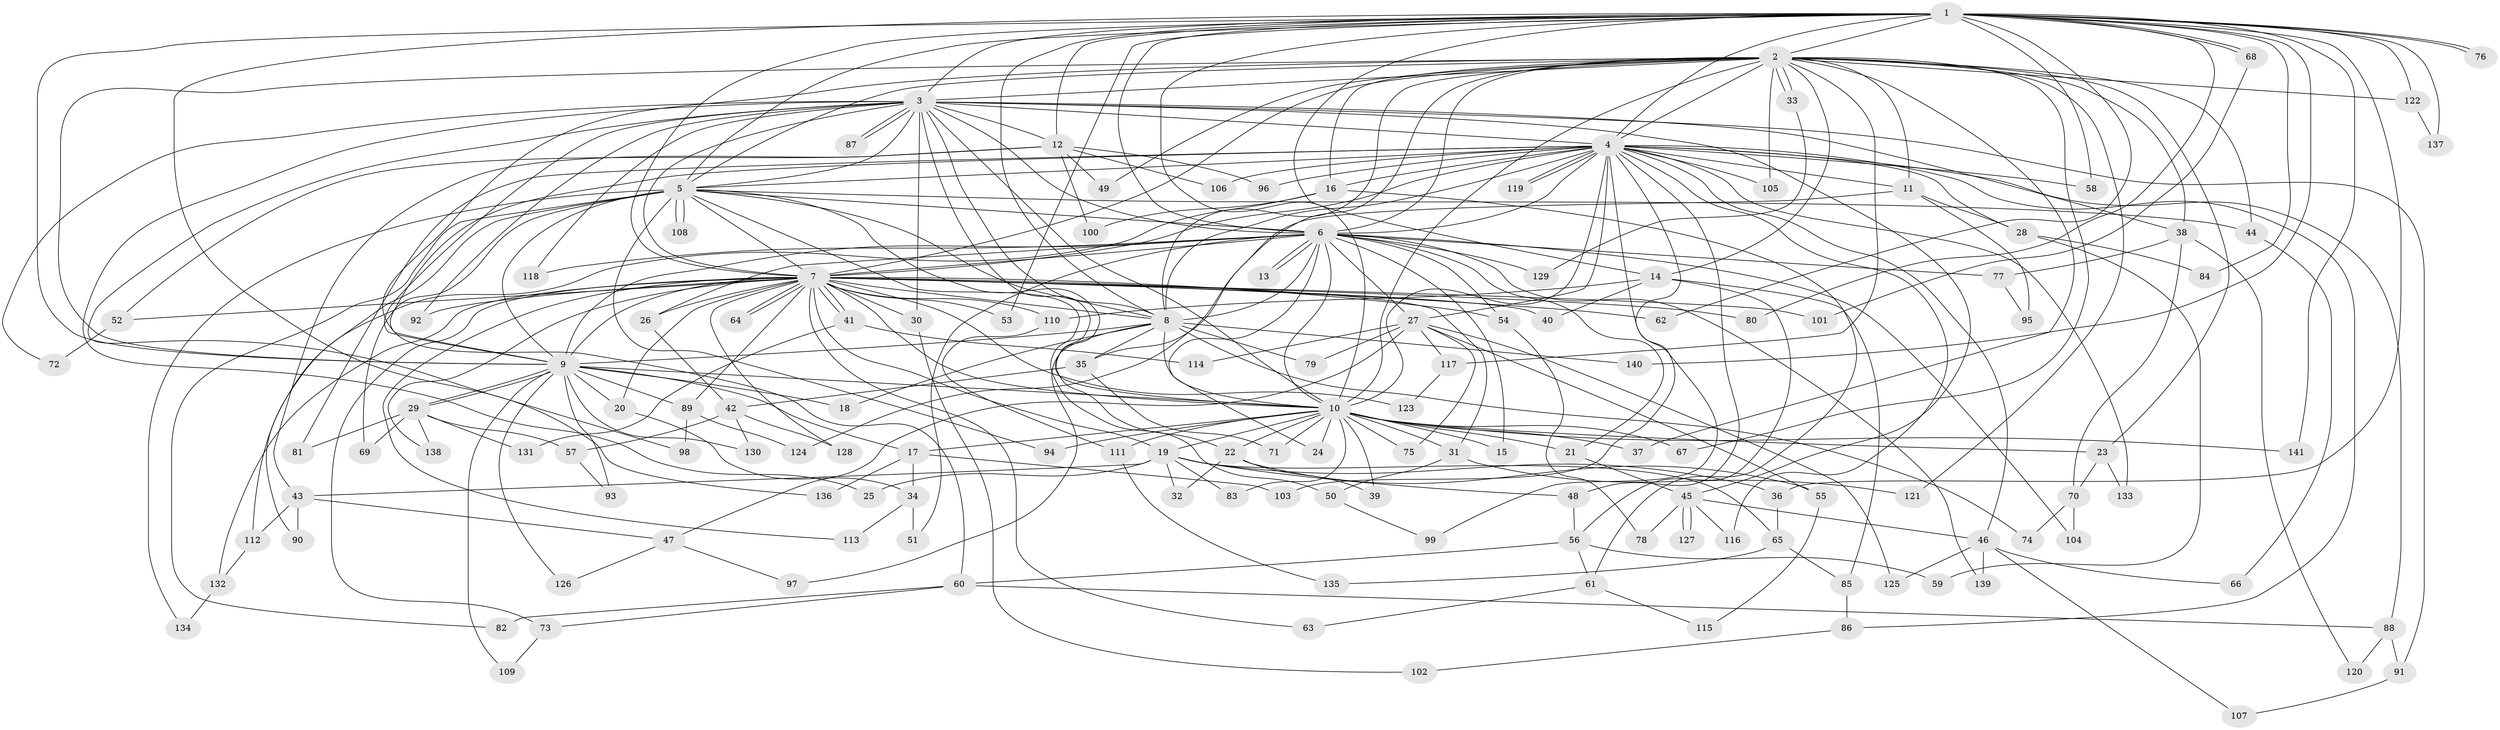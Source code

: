// coarse degree distribution, {19: 0.028169014084507043, 22: 0.014084507042253521, 18: 0.014084507042253521, 15: 0.028169014084507043, 14: 0.014084507042253521, 34: 0.014084507042253521, 6: 0.08450704225352113, 1: 0.11267605633802817, 9: 0.028169014084507043, 11: 0.014084507042253521, 3: 0.08450704225352113, 7: 0.04225352112676056, 2: 0.4507042253521127, 10: 0.014084507042253521, 4: 0.028169014084507043, 5: 0.028169014084507043}
// Generated by graph-tools (version 1.1) at 2025/43/03/06/25 01:43:19]
// undirected, 141 vertices, 307 edges
graph export_dot {
graph [start="1"]
  node [color=gray90,style=filled];
  1;
  2;
  3;
  4;
  5;
  6;
  7;
  8;
  9;
  10;
  11;
  12;
  13;
  14;
  15;
  16;
  17;
  18;
  19;
  20;
  21;
  22;
  23;
  24;
  25;
  26;
  27;
  28;
  29;
  30;
  31;
  32;
  33;
  34;
  35;
  36;
  37;
  38;
  39;
  40;
  41;
  42;
  43;
  44;
  45;
  46;
  47;
  48;
  49;
  50;
  51;
  52;
  53;
  54;
  55;
  56;
  57;
  58;
  59;
  60;
  61;
  62;
  63;
  64;
  65;
  66;
  67;
  68;
  69;
  70;
  71;
  72;
  73;
  74;
  75;
  76;
  77;
  78;
  79;
  80;
  81;
  82;
  83;
  84;
  85;
  86;
  87;
  88;
  89;
  90;
  91;
  92;
  93;
  94;
  95;
  96;
  97;
  98;
  99;
  100;
  101;
  102;
  103;
  104;
  105;
  106;
  107;
  108;
  109;
  110;
  111;
  112;
  113;
  114;
  115;
  116;
  117;
  118;
  119;
  120;
  121;
  122;
  123;
  124;
  125;
  126;
  127;
  128;
  129;
  130;
  131;
  132;
  133;
  134;
  135;
  136;
  137;
  138;
  139;
  140;
  141;
  1 -- 2;
  1 -- 3;
  1 -- 4;
  1 -- 5;
  1 -- 6;
  1 -- 7;
  1 -- 8;
  1 -- 9;
  1 -- 10;
  1 -- 12;
  1 -- 14;
  1 -- 36;
  1 -- 53;
  1 -- 58;
  1 -- 62;
  1 -- 68;
  1 -- 68;
  1 -- 76;
  1 -- 76;
  1 -- 80;
  1 -- 84;
  1 -- 122;
  1 -- 136;
  1 -- 137;
  1 -- 140;
  1 -- 141;
  2 -- 3;
  2 -- 4;
  2 -- 5;
  2 -- 6;
  2 -- 7;
  2 -- 8;
  2 -- 9;
  2 -- 10;
  2 -- 11;
  2 -- 14;
  2 -- 16;
  2 -- 23;
  2 -- 33;
  2 -- 33;
  2 -- 37;
  2 -- 38;
  2 -- 44;
  2 -- 49;
  2 -- 60;
  2 -- 67;
  2 -- 105;
  2 -- 117;
  2 -- 121;
  2 -- 122;
  2 -- 124;
  3 -- 4;
  3 -- 5;
  3 -- 6;
  3 -- 7;
  3 -- 8;
  3 -- 9;
  3 -- 10;
  3 -- 12;
  3 -- 22;
  3 -- 25;
  3 -- 30;
  3 -- 38;
  3 -- 45;
  3 -- 72;
  3 -- 87;
  3 -- 87;
  3 -- 91;
  3 -- 92;
  3 -- 98;
  3 -- 118;
  4 -- 5;
  4 -- 6;
  4 -- 7;
  4 -- 8;
  4 -- 9;
  4 -- 10;
  4 -- 11;
  4 -- 16;
  4 -- 27;
  4 -- 28;
  4 -- 46;
  4 -- 48;
  4 -- 58;
  4 -- 81;
  4 -- 86;
  4 -- 88;
  4 -- 96;
  4 -- 99;
  4 -- 103;
  4 -- 105;
  4 -- 106;
  4 -- 116;
  4 -- 119;
  4 -- 119;
  4 -- 133;
  5 -- 6;
  5 -- 7;
  5 -- 8;
  5 -- 9;
  5 -- 10;
  5 -- 44;
  5 -- 50;
  5 -- 69;
  5 -- 82;
  5 -- 90;
  5 -- 94;
  5 -- 108;
  5 -- 108;
  5 -- 134;
  6 -- 7;
  6 -- 8;
  6 -- 9;
  6 -- 10;
  6 -- 13;
  6 -- 13;
  6 -- 15;
  6 -- 21;
  6 -- 24;
  6 -- 26;
  6 -- 27;
  6 -- 51;
  6 -- 54;
  6 -- 77;
  6 -- 104;
  6 -- 118;
  6 -- 129;
  6 -- 139;
  7 -- 8;
  7 -- 9;
  7 -- 10;
  7 -- 19;
  7 -- 20;
  7 -- 26;
  7 -- 30;
  7 -- 31;
  7 -- 40;
  7 -- 41;
  7 -- 41;
  7 -- 52;
  7 -- 53;
  7 -- 54;
  7 -- 62;
  7 -- 63;
  7 -- 64;
  7 -- 64;
  7 -- 73;
  7 -- 80;
  7 -- 89;
  7 -- 92;
  7 -- 101;
  7 -- 110;
  7 -- 113;
  7 -- 123;
  7 -- 128;
  7 -- 132;
  7 -- 138;
  8 -- 9;
  8 -- 10;
  8 -- 18;
  8 -- 35;
  8 -- 74;
  8 -- 79;
  8 -- 97;
  8 -- 140;
  9 -- 10;
  9 -- 17;
  9 -- 18;
  9 -- 20;
  9 -- 29;
  9 -- 29;
  9 -- 89;
  9 -- 93;
  9 -- 109;
  9 -- 126;
  9 -- 130;
  10 -- 15;
  10 -- 17;
  10 -- 19;
  10 -- 21;
  10 -- 22;
  10 -- 23;
  10 -- 24;
  10 -- 31;
  10 -- 37;
  10 -- 39;
  10 -- 67;
  10 -- 71;
  10 -- 75;
  10 -- 83;
  10 -- 94;
  10 -- 111;
  10 -- 141;
  11 -- 28;
  11 -- 35;
  11 -- 95;
  12 -- 43;
  12 -- 49;
  12 -- 52;
  12 -- 96;
  12 -- 100;
  12 -- 106;
  14 -- 40;
  14 -- 56;
  14 -- 85;
  14 -- 110;
  16 -- 61;
  16 -- 100;
  16 -- 112;
  17 -- 34;
  17 -- 103;
  17 -- 136;
  19 -- 25;
  19 -- 32;
  19 -- 36;
  19 -- 43;
  19 -- 48;
  19 -- 65;
  19 -- 83;
  20 -- 34;
  21 -- 45;
  22 -- 32;
  22 -- 39;
  22 -- 55;
  23 -- 70;
  23 -- 133;
  26 -- 42;
  27 -- 47;
  27 -- 55;
  27 -- 75;
  27 -- 79;
  27 -- 114;
  27 -- 117;
  27 -- 125;
  28 -- 59;
  28 -- 84;
  29 -- 57;
  29 -- 69;
  29 -- 81;
  29 -- 131;
  29 -- 138;
  30 -- 102;
  31 -- 50;
  31 -- 121;
  33 -- 129;
  34 -- 51;
  34 -- 113;
  35 -- 42;
  35 -- 71;
  36 -- 65;
  38 -- 70;
  38 -- 77;
  38 -- 120;
  41 -- 114;
  41 -- 131;
  42 -- 57;
  42 -- 128;
  42 -- 130;
  43 -- 47;
  43 -- 90;
  43 -- 112;
  44 -- 66;
  45 -- 46;
  45 -- 78;
  45 -- 116;
  45 -- 127;
  45 -- 127;
  46 -- 66;
  46 -- 107;
  46 -- 125;
  46 -- 139;
  47 -- 97;
  47 -- 126;
  48 -- 56;
  50 -- 99;
  52 -- 72;
  54 -- 78;
  55 -- 115;
  56 -- 59;
  56 -- 60;
  56 -- 61;
  57 -- 93;
  60 -- 73;
  60 -- 82;
  60 -- 88;
  61 -- 63;
  61 -- 115;
  65 -- 85;
  65 -- 135;
  68 -- 101;
  70 -- 74;
  70 -- 104;
  73 -- 109;
  77 -- 95;
  85 -- 86;
  86 -- 102;
  88 -- 91;
  88 -- 120;
  89 -- 98;
  89 -- 124;
  91 -- 107;
  110 -- 111;
  111 -- 135;
  112 -- 132;
  117 -- 123;
  122 -- 137;
  132 -- 134;
}
